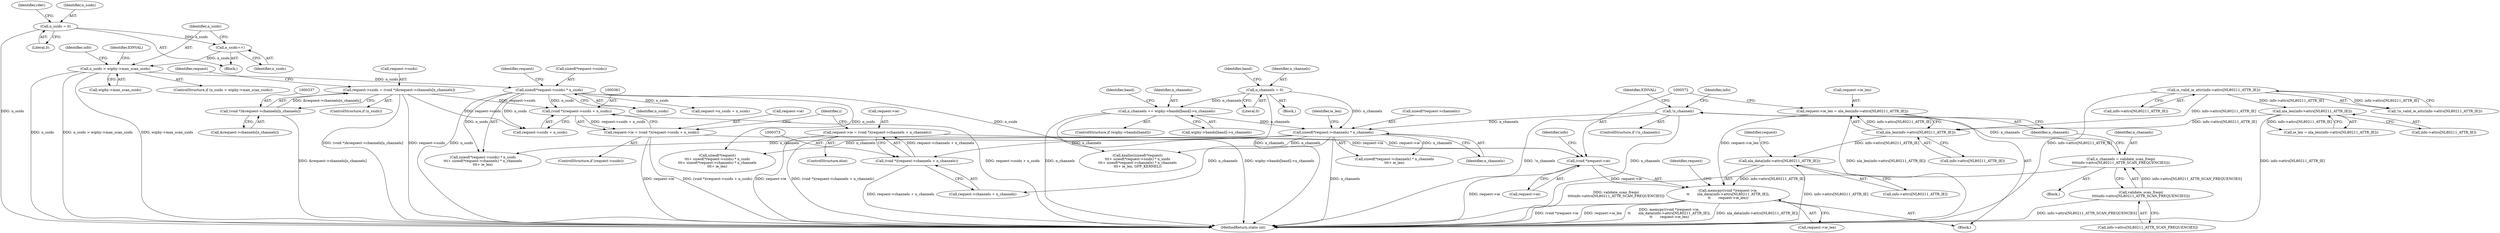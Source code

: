 digraph "0_linux_208c72f4fe44fe09577e7975ba0e7fa0278f3d03@API" {
"1000570" [label="(Call,memcpy((void *)request->ie,\n\t\t       nla_data(info->attrs[NL80211_ATTR_IE]),\n\t\t       request->ie_len))"];
"1000571" [label="(Call,(void *)request->ie)"];
"1000368" [label="(Call,request->ie = (void *)(request->channels + n_channels))"];
"1000372" [label="(Call,(void *)(request->channels + n_channels))"];
"1000315" [label="(Call,sizeof(*request->channels) * n_channels)"];
"1000228" [label="(Call,n_channels = 0)"];
"1000221" [label="(Call,!n_channels)"];
"1000212" [label="(Call,n_channels = validate_scan_freqs(\n\t\t\t\tinfo->attrs[NL80211_ATTR_SCAN_FREQUENCIES]))"];
"1000214" [label="(Call,validate_scan_freqs(\n\t\t\t\tinfo->attrs[NL80211_ATTR_SCAN_FREQUENCIES]))"];
"1000246" [label="(Call,n_channels += wiphy->bands[band]->n_channels)"];
"1000356" [label="(Call,request->ie = (void *)(request->ssids + n_ssids))"];
"1000360" [label="(Call,(void *)(request->ssids + n_ssids))"];
"1000332" [label="(Call,request->ssids = (void *)&request->channels[n_channels])"];
"1000336" [label="(Call,(void *)&request->channels[n_channels])"];
"1000307" [label="(Call,sizeof(*request->ssids) * n_ssids)"];
"1000264" [label="(Call,n_ssids > wiphy->max_scan_ssids)"];
"1000261" [label="(Call,n_ssids++)"];
"1000129" [label="(Call,n_ssids = 0)"];
"1000576" [label="(Call,nla_data(info->attrs[NL80211_ATTR_IE]))"];
"1000564" [label="(Call,nla_len(info->attrs[NL80211_ATTR_IE]))"];
"1000158" [label="(Call,is_valid_ie_attr(info->attrs[NL80211_ATTR_IE]))"];
"1000280" [label="(Call,nla_len(info->attrs[NL80211_ATTR_IE]))"];
"1000560" [label="(Call,request->ie_len = nla_len(info->attrs[NL80211_ATTR_IE]))"];
"1000246" [label="(Call,n_channels += wiphy->bands[band]->n_channels)"];
"1000281" [label="(Call,info->attrs[NL80211_ATTR_IE])"];
"1000228" [label="(Call,n_channels = 0)"];
"1000314" [label="(Call,sizeof(*request->channels) * n_channels\n\t\t\t+ ie_len)"];
"1000330" [label="(ControlStructure,if (n_ssids))"];
"1000570" [label="(Call,memcpy((void *)request->ie,\n\t\t       nla_data(info->attrs[NL80211_ATTR_IE]),\n\t\t       request->ie_len))"];
"1000266" [label="(Call,wiphy->max_scan_ssids)"];
"1000258" [label="(Identifier,info)"];
"1000571" [label="(Call,(void *)request->ie)"];
"1000239" [label="(Identifier,band)"];
"1000106" [label="(Block,)"];
"1000280" [label="(Call,nla_len(info->attrs[NL80211_ATTR_IE]))"];
"1000560" [label="(Call,request->ie_len = nla_len(info->attrs[NL80211_ATTR_IE]))"];
"1000368" [label="(Call,request->ie = (void *)(request->channels + n_channels))"];
"1000212" [label="(Call,n_channels = validate_scan_freqs(\n\t\t\t\tinfo->attrs[NL80211_ATTR_SCAN_FREQUENCIES]))"];
"1000576" [label="(Call,nla_data(info->attrs[NL80211_ATTR_IE]))"];
"1000302" [label="(Call,sizeof(*request)\n\t\t\t+ sizeof(*request->ssids) * n_ssids\n\t\t\t+ sizeof(*request->channels) * n_channels\n\t\t\t+ ie_len)"];
"1000213" [label="(Identifier,n_channels)"];
"1000579" [label="(Identifier,info)"];
"1000344" [label="(Call,request->n_ssids = n_ssids)"];
"1000265" [label="(Identifier,n_ssids)"];
"1000261" [label="(Call,n_ssids++)"];
"1000346" [label="(Identifier,request)"];
"1000129" [label="(Call,n_ssids = 0)"];
"1000233" [label="(Identifier,band)"];
"1000275" [label="(Identifier,info)"];
"1000240" [label="(ControlStructure,if (wiphy->bands[band]))"];
"1000222" [label="(Identifier,n_channels)"];
"1000229" [label="(Identifier,n_channels)"];
"1000220" [label="(ControlStructure,if (!n_channels))"];
"1000582" [label="(Call,request->ie_len)"];
"1000263" [label="(ControlStructure,if (n_ssids > wiphy->max_scan_ssids))"];
"1000158" [label="(Call,is_valid_ie_attr(info->attrs[NL80211_ATTR_IE]))"];
"1000214" [label="(Call,validate_scan_freqs(\n\t\t\t\tinfo->attrs[NL80211_ATTR_SCAN_FREQUENCIES]))"];
"1000352" [label="(ControlStructure,if (request->ssids))"];
"1000143" [label="(Identifier,rdev)"];
"1000262" [label="(Identifier,n_ssids)"];
"1000336" [label="(Call,(void *)&request->channels[n_channels])"];
"1000565" [label="(Call,info->attrs[NL80211_ATTR_IE])"];
"1000583" [label="(Identifier,request)"];
"1000315" [label="(Call,sizeof(*request->channels) * n_channels)"];
"1000559" [label="(Block,)"];
"1000374" [label="(Call,request->channels + n_channels)"];
"1000308" [label="(Call,sizeof(*request->ssids))"];
"1000356" [label="(Call,request->ie = (void *)(request->ssids + n_ssids))"];
"1000357" [label="(Call,request->ie)"];
"1000577" [label="(Call,info->attrs[NL80211_ATTR_IE])"];
"1000211" [label="(Block,)"];
"1000367" [label="(ControlStructure,else)"];
"1000564" [label="(Call,nla_len(info->attrs[NL80211_ATTR_IE]))"];
"1000225" [label="(Identifier,EINVAL)"];
"1000333" [label="(Call,request->ssids)"];
"1000248" [label="(Call,wiphy->bands[band]->n_channels)"];
"1000360" [label="(Call,(void *)(request->ssids + n_ssids))"];
"1000307" [label="(Call,sizeof(*request->ssids) * n_ssids)"];
"1000587" [label="(Identifier,request)"];
"1000380" [label="(Identifier,i)"];
"1000338" [label="(Call,&request->channels[n_channels])"];
"1000372" [label="(Call,(void *)(request->channels + n_channels))"];
"1000369" [label="(Call,request->ie)"];
"1000157" [label="(Call,!is_valid_ie_attr(info->attrs[NL80211_ATTR_IE]))"];
"1000321" [label="(Identifier,n_channels)"];
"1000316" [label="(Call,sizeof(*request->channels))"];
"1000227" [label="(Block,)"];
"1000319" [label="(Identifier,request)"];
"1000332" [label="(Call,request->ssids = (void *)&request->channels[n_channels])"];
"1000301" [label="(Call,kzalloc(sizeof(*request)\n\t\t\t+ sizeof(*request->ssids) * n_ssids\n\t\t\t+ sizeof(*request->channels) * n_channels\n\t\t\t+ ie_len, GFP_KERNEL))"];
"1000632" [label="(MethodReturn,static int)"];
"1000131" [label="(Literal,0)"];
"1000221" [label="(Call,!n_channels)"];
"1000230" [label="(Literal,0)"];
"1000313" [label="(Identifier,n_ssids)"];
"1000573" [label="(Call,request->ie)"];
"1000271" [label="(Identifier,EINVAL)"];
"1000561" [label="(Call,request->ie_len)"];
"1000306" [label="(Call,sizeof(*request->ssids) * n_ssids\n\t\t\t+ sizeof(*request->channels) * n_channels\n\t\t\t+ ie_len)"];
"1000247" [label="(Identifier,n_channels)"];
"1000322" [label="(Identifier,ie_len)"];
"1000264" [label="(Call,n_ssids > wiphy->max_scan_ssids)"];
"1000278" [label="(Call,ie_len = nla_len(info->attrs[NL80211_ATTR_IE]))"];
"1000130" [label="(Identifier,n_ssids)"];
"1000159" [label="(Call,info->attrs[NL80211_ATTR_IE])"];
"1000362" [label="(Call,request->ssids + n_ssids)"];
"1000215" [label="(Call,info->attrs[NL80211_ATTR_SCAN_FREQUENCIES])"];
"1000570" -> "1000559"  [label="AST: "];
"1000570" -> "1000582"  [label="CFG: "];
"1000571" -> "1000570"  [label="AST: "];
"1000576" -> "1000570"  [label="AST: "];
"1000582" -> "1000570"  [label="AST: "];
"1000587" -> "1000570"  [label="CFG: "];
"1000570" -> "1000632"  [label="DDG: (void *)request->ie"];
"1000570" -> "1000632"  [label="DDG: request->ie_len"];
"1000570" -> "1000632"  [label="DDG: memcpy((void *)request->ie,\n\t\t       nla_data(info->attrs[NL80211_ATTR_IE]),\n\t\t       request->ie_len)"];
"1000570" -> "1000632"  [label="DDG: nla_data(info->attrs[NL80211_ATTR_IE])"];
"1000571" -> "1000570"  [label="DDG: request->ie"];
"1000576" -> "1000570"  [label="DDG: info->attrs[NL80211_ATTR_IE]"];
"1000560" -> "1000570"  [label="DDG: request->ie_len"];
"1000571" -> "1000573"  [label="CFG: "];
"1000572" -> "1000571"  [label="AST: "];
"1000573" -> "1000571"  [label="AST: "];
"1000579" -> "1000571"  [label="CFG: "];
"1000571" -> "1000632"  [label="DDG: request->ie"];
"1000368" -> "1000571"  [label="DDG: request->ie"];
"1000356" -> "1000571"  [label="DDG: request->ie"];
"1000368" -> "1000367"  [label="AST: "];
"1000368" -> "1000372"  [label="CFG: "];
"1000369" -> "1000368"  [label="AST: "];
"1000372" -> "1000368"  [label="AST: "];
"1000380" -> "1000368"  [label="CFG: "];
"1000368" -> "1000632"  [label="DDG: request->ie"];
"1000368" -> "1000632"  [label="DDG: (void *)(request->channels + n_channels)"];
"1000372" -> "1000368"  [label="DDG: request->channels + n_channels"];
"1000372" -> "1000374"  [label="CFG: "];
"1000373" -> "1000372"  [label="AST: "];
"1000374" -> "1000372"  [label="AST: "];
"1000372" -> "1000632"  [label="DDG: request->channels + n_channels"];
"1000315" -> "1000372"  [label="DDG: n_channels"];
"1000315" -> "1000314"  [label="AST: "];
"1000315" -> "1000321"  [label="CFG: "];
"1000316" -> "1000315"  [label="AST: "];
"1000321" -> "1000315"  [label="AST: "];
"1000322" -> "1000315"  [label="CFG: "];
"1000315" -> "1000632"  [label="DDG: n_channels"];
"1000315" -> "1000301"  [label="DDG: n_channels"];
"1000315" -> "1000302"  [label="DDG: n_channels"];
"1000315" -> "1000306"  [label="DDG: n_channels"];
"1000315" -> "1000314"  [label="DDG: n_channels"];
"1000228" -> "1000315"  [label="DDG: n_channels"];
"1000221" -> "1000315"  [label="DDG: n_channels"];
"1000246" -> "1000315"  [label="DDG: n_channels"];
"1000315" -> "1000374"  [label="DDG: n_channels"];
"1000228" -> "1000227"  [label="AST: "];
"1000228" -> "1000230"  [label="CFG: "];
"1000229" -> "1000228"  [label="AST: "];
"1000230" -> "1000228"  [label="AST: "];
"1000233" -> "1000228"  [label="CFG: "];
"1000228" -> "1000632"  [label="DDG: n_channels"];
"1000228" -> "1000246"  [label="DDG: n_channels"];
"1000221" -> "1000220"  [label="AST: "];
"1000221" -> "1000222"  [label="CFG: "];
"1000222" -> "1000221"  [label="AST: "];
"1000225" -> "1000221"  [label="CFG: "];
"1000258" -> "1000221"  [label="CFG: "];
"1000221" -> "1000632"  [label="DDG: !n_channels"];
"1000221" -> "1000632"  [label="DDG: n_channels"];
"1000212" -> "1000221"  [label="DDG: n_channels"];
"1000212" -> "1000211"  [label="AST: "];
"1000212" -> "1000214"  [label="CFG: "];
"1000213" -> "1000212"  [label="AST: "];
"1000214" -> "1000212"  [label="AST: "];
"1000222" -> "1000212"  [label="CFG: "];
"1000212" -> "1000632"  [label="DDG: validate_scan_freqs(\n\t\t\t\tinfo->attrs[NL80211_ATTR_SCAN_FREQUENCIES])"];
"1000214" -> "1000212"  [label="DDG: info->attrs[NL80211_ATTR_SCAN_FREQUENCIES]"];
"1000214" -> "1000215"  [label="CFG: "];
"1000215" -> "1000214"  [label="AST: "];
"1000214" -> "1000632"  [label="DDG: info->attrs[NL80211_ATTR_SCAN_FREQUENCIES]"];
"1000246" -> "1000240"  [label="AST: "];
"1000246" -> "1000248"  [label="CFG: "];
"1000247" -> "1000246"  [label="AST: "];
"1000248" -> "1000246"  [label="AST: "];
"1000239" -> "1000246"  [label="CFG: "];
"1000246" -> "1000632"  [label="DDG: wiphy->bands[band]->n_channels"];
"1000246" -> "1000632"  [label="DDG: n_channels"];
"1000356" -> "1000352"  [label="AST: "];
"1000356" -> "1000360"  [label="CFG: "];
"1000357" -> "1000356"  [label="AST: "];
"1000360" -> "1000356"  [label="AST: "];
"1000380" -> "1000356"  [label="CFG: "];
"1000356" -> "1000632"  [label="DDG: request->ie"];
"1000356" -> "1000632"  [label="DDG: (void *)(request->ssids + n_ssids)"];
"1000360" -> "1000356"  [label="DDG: request->ssids + n_ssids"];
"1000360" -> "1000362"  [label="CFG: "];
"1000361" -> "1000360"  [label="AST: "];
"1000362" -> "1000360"  [label="AST: "];
"1000360" -> "1000632"  [label="DDG: request->ssids + n_ssids"];
"1000332" -> "1000360"  [label="DDG: request->ssids"];
"1000307" -> "1000360"  [label="DDG: n_ssids"];
"1000332" -> "1000330"  [label="AST: "];
"1000332" -> "1000336"  [label="CFG: "];
"1000333" -> "1000332"  [label="AST: "];
"1000336" -> "1000332"  [label="AST: "];
"1000346" -> "1000332"  [label="CFG: "];
"1000332" -> "1000632"  [label="DDG: (void *)&request->channels[n_channels]"];
"1000332" -> "1000632"  [label="DDG: request->ssids"];
"1000336" -> "1000332"  [label="DDG: &request->channels[n_channels]"];
"1000332" -> "1000362"  [label="DDG: request->ssids"];
"1000336" -> "1000338"  [label="CFG: "];
"1000337" -> "1000336"  [label="AST: "];
"1000338" -> "1000336"  [label="AST: "];
"1000336" -> "1000632"  [label="DDG: &request->channels[n_channels]"];
"1000307" -> "1000306"  [label="AST: "];
"1000307" -> "1000313"  [label="CFG: "];
"1000308" -> "1000307"  [label="AST: "];
"1000313" -> "1000307"  [label="AST: "];
"1000319" -> "1000307"  [label="CFG: "];
"1000307" -> "1000632"  [label="DDG: n_ssids"];
"1000307" -> "1000301"  [label="DDG: n_ssids"];
"1000307" -> "1000302"  [label="DDG: n_ssids"];
"1000307" -> "1000306"  [label="DDG: n_ssids"];
"1000264" -> "1000307"  [label="DDG: n_ssids"];
"1000307" -> "1000344"  [label="DDG: n_ssids"];
"1000307" -> "1000362"  [label="DDG: n_ssids"];
"1000264" -> "1000263"  [label="AST: "];
"1000264" -> "1000266"  [label="CFG: "];
"1000265" -> "1000264"  [label="AST: "];
"1000266" -> "1000264"  [label="AST: "];
"1000271" -> "1000264"  [label="CFG: "];
"1000275" -> "1000264"  [label="CFG: "];
"1000264" -> "1000632"  [label="DDG: n_ssids"];
"1000264" -> "1000632"  [label="DDG: n_ssids > wiphy->max_scan_ssids"];
"1000264" -> "1000632"  [label="DDG: wiphy->max_scan_ssids"];
"1000261" -> "1000264"  [label="DDG: n_ssids"];
"1000261" -> "1000106"  [label="AST: "];
"1000261" -> "1000262"  [label="CFG: "];
"1000262" -> "1000261"  [label="AST: "];
"1000265" -> "1000261"  [label="CFG: "];
"1000129" -> "1000261"  [label="DDG: n_ssids"];
"1000129" -> "1000106"  [label="AST: "];
"1000129" -> "1000131"  [label="CFG: "];
"1000130" -> "1000129"  [label="AST: "];
"1000131" -> "1000129"  [label="AST: "];
"1000143" -> "1000129"  [label="CFG: "];
"1000129" -> "1000632"  [label="DDG: n_ssids"];
"1000576" -> "1000577"  [label="CFG: "];
"1000577" -> "1000576"  [label="AST: "];
"1000583" -> "1000576"  [label="CFG: "];
"1000576" -> "1000632"  [label="DDG: info->attrs[NL80211_ATTR_IE]"];
"1000564" -> "1000576"  [label="DDG: info->attrs[NL80211_ATTR_IE]"];
"1000564" -> "1000560"  [label="AST: "];
"1000564" -> "1000565"  [label="CFG: "];
"1000565" -> "1000564"  [label="AST: "];
"1000560" -> "1000564"  [label="CFG: "];
"1000564" -> "1000560"  [label="DDG: info->attrs[NL80211_ATTR_IE]"];
"1000158" -> "1000564"  [label="DDG: info->attrs[NL80211_ATTR_IE]"];
"1000280" -> "1000564"  [label="DDG: info->attrs[NL80211_ATTR_IE]"];
"1000158" -> "1000157"  [label="AST: "];
"1000158" -> "1000159"  [label="CFG: "];
"1000159" -> "1000158"  [label="AST: "];
"1000157" -> "1000158"  [label="CFG: "];
"1000158" -> "1000632"  [label="DDG: info->attrs[NL80211_ATTR_IE]"];
"1000158" -> "1000157"  [label="DDG: info->attrs[NL80211_ATTR_IE]"];
"1000158" -> "1000280"  [label="DDG: info->attrs[NL80211_ATTR_IE]"];
"1000280" -> "1000278"  [label="AST: "];
"1000280" -> "1000281"  [label="CFG: "];
"1000281" -> "1000280"  [label="AST: "];
"1000278" -> "1000280"  [label="CFG: "];
"1000280" -> "1000632"  [label="DDG: info->attrs[NL80211_ATTR_IE]"];
"1000280" -> "1000278"  [label="DDG: info->attrs[NL80211_ATTR_IE]"];
"1000560" -> "1000559"  [label="AST: "];
"1000561" -> "1000560"  [label="AST: "];
"1000572" -> "1000560"  [label="CFG: "];
"1000560" -> "1000632"  [label="DDG: nla_len(info->attrs[NL80211_ATTR_IE])"];
}
